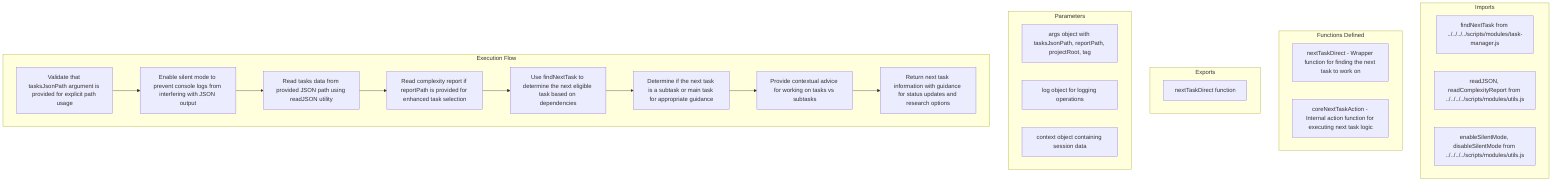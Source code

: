 flowchart TB
    subgraph Imports
        I1[findNextTask from ../../../../scripts/modules/task-manager.js]
        I2[readJSON, readComplexityReport from ../../../../scripts/modules/utils.js]
        I3[enableSilentMode, disableSilentMode from ../../../../scripts/modules/utils.js]
    end

    subgraph "Functions Defined"
        FU1[nextTaskDirect - Wrapper function for finding the next task to work on]
        FU2[coreNextTaskAction - Internal action function for executing next task logic]
    end

    subgraph Exports
        E1[nextTaskDirect function]
    end

    subgraph Parameters
        P1[args object with tasksJsonPath, reportPath, projectRoot, tag]
        P2[log object for logging operations]
        P3[context object containing session data]
    end

    subgraph "Execution Flow"
        FL1[Validate that tasksJsonPath argument is provided for explicit path usage]
        FL2[Enable silent mode to prevent console logs from interfering with JSON output]
        FL3[Read tasks data from provided JSON path using readJSON utility]
        FL4[Read complexity report if reportPath is provided for enhanced task selection]
        FL5[Use findNextTask to determine the next eligible task based on dependencies]
        FL6[Determine if the next task is a subtask or main task for appropriate guidance]
        FL7[Provide contextual advice for working on tasks vs subtasks]
        FL8[Return next task information with guidance for status updates and research options]
    end

    FL1 --> FL2
    FL2 --> FL3
    FL3 --> FL4
    FL4 --> FL5
    FL5 --> FL6
    FL6 --> FL7
    FL7 --> FL8